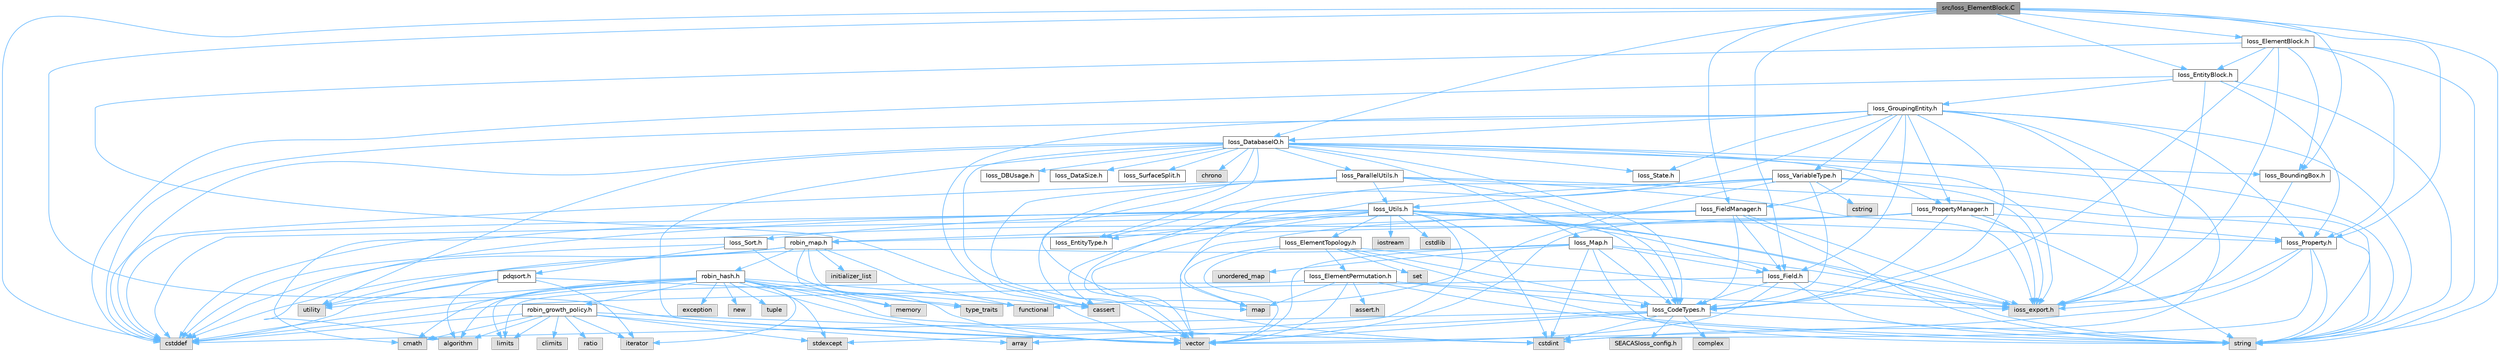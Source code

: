 digraph "src/Ioss_ElementBlock.C"
{
 // INTERACTIVE_SVG=YES
 // LATEX_PDF_SIZE
  bgcolor="transparent";
  edge [fontname=Helvetica,fontsize=10,labelfontname=Helvetica,labelfontsize=10];
  node [fontname=Helvetica,fontsize=10,shape=box,height=0.2,width=0.4];
  Node1 [id="Node000001",label="src/Ioss_ElementBlock.C",height=0.2,width=0.4,color="gray40", fillcolor="grey60", style="filled", fontcolor="black",tooltip=" "];
  Node1 -> Node2 [id="edge1_Node000001_Node000002",color="steelblue1",style="solid",tooltip=" "];
  Node2 [id="Node000002",label="Ioss_BoundingBox.h",height=0.2,width=0.4,color="grey40", fillcolor="white", style="filled",URL="$Ioss__BoundingBox_8h.html",tooltip=" "];
  Node2 -> Node3 [id="edge2_Node000002_Node000003",color="steelblue1",style="solid",tooltip=" "];
  Node3 [id="Node000003",label="ioss_export.h",height=0.2,width=0.4,color="grey60", fillcolor="#E0E0E0", style="filled",tooltip=" "];
  Node1 -> Node4 [id="edge3_Node000001_Node000004",color="steelblue1",style="solid",tooltip=" "];
  Node4 [id="Node000004",label="Ioss_EntityBlock.h",height=0.2,width=0.4,color="grey40", fillcolor="white", style="filled",URL="$Ioss__EntityBlock_8h.html",tooltip=" "];
  Node4 -> Node3 [id="edge4_Node000004_Node000003",color="steelblue1",style="solid",tooltip=" "];
  Node4 -> Node5 [id="edge5_Node000004_Node000005",color="steelblue1",style="solid",tooltip=" "];
  Node5 [id="Node000005",label="Ioss_GroupingEntity.h",height=0.2,width=0.4,color="grey40", fillcolor="white", style="filled",URL="$Ioss__GroupingEntity_8h.html",tooltip=" "];
  Node5 -> Node3 [id="edge6_Node000005_Node000003",color="steelblue1",style="solid",tooltip=" "];
  Node5 -> Node6 [id="edge7_Node000005_Node000006",color="steelblue1",style="solid",tooltip=" "];
  Node6 [id="Node000006",label="Ioss_CodeTypes.h",height=0.2,width=0.4,color="grey40", fillcolor="white", style="filled",URL="$Ioss__CodeTypes_8h.html",tooltip=" "];
  Node6 -> Node7 [id="edge8_Node000006_Node000007",color="steelblue1",style="solid",tooltip=" "];
  Node7 [id="Node000007",label="array",height=0.2,width=0.4,color="grey60", fillcolor="#E0E0E0", style="filled",tooltip=" "];
  Node6 -> Node8 [id="edge9_Node000006_Node000008",color="steelblue1",style="solid",tooltip=" "];
  Node8 [id="Node000008",label="cstddef",height=0.2,width=0.4,color="grey60", fillcolor="#E0E0E0", style="filled",tooltip=" "];
  Node6 -> Node9 [id="edge10_Node000006_Node000009",color="steelblue1",style="solid",tooltip=" "];
  Node9 [id="Node000009",label="cstdint",height=0.2,width=0.4,color="grey60", fillcolor="#E0E0E0", style="filled",tooltip=" "];
  Node6 -> Node10 [id="edge11_Node000006_Node000010",color="steelblue1",style="solid",tooltip=" "];
  Node10 [id="Node000010",label="string",height=0.2,width=0.4,color="grey60", fillcolor="#E0E0E0", style="filled",tooltip=" "];
  Node6 -> Node11 [id="edge12_Node000006_Node000011",color="steelblue1",style="solid",tooltip=" "];
  Node11 [id="Node000011",label="vector",height=0.2,width=0.4,color="grey60", fillcolor="#E0E0E0", style="filled",tooltip=" "];
  Node6 -> Node12 [id="edge13_Node000006_Node000012",color="steelblue1",style="solid",tooltip=" "];
  Node12 [id="Node000012",label="SEACASIoss_config.h",height=0.2,width=0.4,color="grey60", fillcolor="#E0E0E0", style="filled",tooltip=" "];
  Node6 -> Node13 [id="edge14_Node000006_Node000013",color="steelblue1",style="solid",tooltip=" "];
  Node13 [id="Node000013",label="complex",height=0.2,width=0.4,color="grey60", fillcolor="#E0E0E0", style="filled",tooltip=" "];
  Node5 -> Node14 [id="edge15_Node000005_Node000014",color="steelblue1",style="solid",tooltip=" "];
  Node14 [id="Node000014",label="Ioss_DatabaseIO.h",height=0.2,width=0.4,color="grey40", fillcolor="white", style="filled",URL="$Ioss__DatabaseIO_8h.html",tooltip=" "];
  Node14 -> Node3 [id="edge16_Node000014_Node000003",color="steelblue1",style="solid",tooltip=" "];
  Node14 -> Node2 [id="edge17_Node000014_Node000002",color="steelblue1",style="solid",tooltip=" "];
  Node14 -> Node6 [id="edge18_Node000014_Node000006",color="steelblue1",style="solid",tooltip=" "];
  Node14 -> Node15 [id="edge19_Node000014_Node000015",color="steelblue1",style="solid",tooltip=" "];
  Node15 [id="Node000015",label="Ioss_DBUsage.h",height=0.2,width=0.4,color="grey40", fillcolor="white", style="filled",URL="$Ioss__DBUsage_8h.html",tooltip=" "];
  Node14 -> Node16 [id="edge20_Node000014_Node000016",color="steelblue1",style="solid",tooltip=" "];
  Node16 [id="Node000016",label="Ioss_DataSize.h",height=0.2,width=0.4,color="grey40", fillcolor="white", style="filled",URL="$Ioss__DataSize_8h.html",tooltip=" "];
  Node14 -> Node17 [id="edge21_Node000014_Node000017",color="steelblue1",style="solid",tooltip=" "];
  Node17 [id="Node000017",label="Ioss_EntityType.h",height=0.2,width=0.4,color="grey40", fillcolor="white", style="filled",URL="$Ioss__EntityType_8h.html",tooltip=" "];
  Node14 -> Node18 [id="edge22_Node000014_Node000018",color="steelblue1",style="solid",tooltip=" "];
  Node18 [id="Node000018",label="Ioss_Map.h",height=0.2,width=0.4,color="grey40", fillcolor="white", style="filled",URL="$Ioss__Map_8h.html",tooltip=" "];
  Node18 -> Node3 [id="edge23_Node000018_Node000003",color="steelblue1",style="solid",tooltip=" "];
  Node18 -> Node6 [id="edge24_Node000018_Node000006",color="steelblue1",style="solid",tooltip=" "];
  Node18 -> Node19 [id="edge25_Node000018_Node000019",color="steelblue1",style="solid",tooltip=" "];
  Node19 [id="Node000019",label="Ioss_Field.h",height=0.2,width=0.4,color="grey40", fillcolor="white", style="filled",URL="$Ioss__Field_8h.html",tooltip=" "];
  Node19 -> Node3 [id="edge26_Node000019_Node000003",color="steelblue1",style="solid",tooltip=" "];
  Node19 -> Node6 [id="edge27_Node000019_Node000006",color="steelblue1",style="solid",tooltip=" "];
  Node19 -> Node8 [id="edge28_Node000019_Node000008",color="steelblue1",style="solid",tooltip=" "];
  Node19 -> Node10 [id="edge29_Node000019_Node000010",color="steelblue1",style="solid",tooltip=" "];
  Node19 -> Node11 [id="edge30_Node000019_Node000011",color="steelblue1",style="solid",tooltip=" "];
  Node18 -> Node8 [id="edge31_Node000018_Node000008",color="steelblue1",style="solid",tooltip=" "];
  Node18 -> Node9 [id="edge32_Node000018_Node000009",color="steelblue1",style="solid",tooltip=" "];
  Node18 -> Node10 [id="edge33_Node000018_Node000010",color="steelblue1",style="solid",tooltip=" "];
  Node18 -> Node11 [id="edge34_Node000018_Node000011",color="steelblue1",style="solid",tooltip=" "];
  Node18 -> Node20 [id="edge35_Node000018_Node000020",color="steelblue1",style="solid",tooltip=" "];
  Node20 [id="Node000020",label="unordered_map",height=0.2,width=0.4,color="grey60", fillcolor="#E0E0E0", style="filled",tooltip=" "];
  Node14 -> Node21 [id="edge36_Node000014_Node000021",color="steelblue1",style="solid",tooltip=" "];
  Node21 [id="Node000021",label="Ioss_ParallelUtils.h",height=0.2,width=0.4,color="grey40", fillcolor="white", style="filled",URL="$Ioss__ParallelUtils_8h.html",tooltip=" "];
  Node21 -> Node3 [id="edge37_Node000021_Node000003",color="steelblue1",style="solid",tooltip=" "];
  Node21 -> Node6 [id="edge38_Node000021_Node000006",color="steelblue1",style="solid",tooltip=" "];
  Node21 -> Node22 [id="edge39_Node000021_Node000022",color="steelblue1",style="solid",tooltip=" "];
  Node22 [id="Node000022",label="Ioss_Utils.h",height=0.2,width=0.4,color="grey40", fillcolor="white", style="filled",URL="$Ioss__Utils_8h.html",tooltip=" "];
  Node22 -> Node3 [id="edge40_Node000022_Node000003",color="steelblue1",style="solid",tooltip=" "];
  Node22 -> Node6 [id="edge41_Node000022_Node000006",color="steelblue1",style="solid",tooltip=" "];
  Node22 -> Node23 [id="edge42_Node000022_Node000023",color="steelblue1",style="solid",tooltip=" "];
  Node23 [id="Node000023",label="Ioss_ElementTopology.h",height=0.2,width=0.4,color="grey40", fillcolor="white", style="filled",URL="$Ioss__ElementTopology_8h.html",tooltip=" "];
  Node23 -> Node3 [id="edge43_Node000023_Node000003",color="steelblue1",style="solid",tooltip=" "];
  Node23 -> Node6 [id="edge44_Node000023_Node000006",color="steelblue1",style="solid",tooltip=" "];
  Node23 -> Node24 [id="edge45_Node000023_Node000024",color="steelblue1",style="solid",tooltip=" "];
  Node24 [id="Node000024",label="Ioss_ElementPermutation.h",height=0.2,width=0.4,color="grey40", fillcolor="white", style="filled",URL="$Ioss__ElementPermutation_8h.html",tooltip=" "];
  Node24 -> Node3 [id="edge46_Node000024_Node000003",color="steelblue1",style="solid",tooltip=" "];
  Node24 -> Node6 [id="edge47_Node000024_Node000006",color="steelblue1",style="solid",tooltip=" "];
  Node24 -> Node25 [id="edge48_Node000024_Node000025",color="steelblue1",style="solid",tooltip=" "];
  Node25 [id="Node000025",label="assert.h",height=0.2,width=0.4,color="grey60", fillcolor="#E0E0E0", style="filled",tooltip=" "];
  Node24 -> Node26 [id="edge49_Node000024_Node000026",color="steelblue1",style="solid",tooltip=" "];
  Node26 [id="Node000026",label="limits",height=0.2,width=0.4,color="grey60", fillcolor="#E0E0E0", style="filled",tooltip=" "];
  Node24 -> Node27 [id="edge50_Node000024_Node000027",color="steelblue1",style="solid",tooltip=" "];
  Node27 [id="Node000027",label="map",height=0.2,width=0.4,color="grey60", fillcolor="#E0E0E0", style="filled",tooltip=" "];
  Node24 -> Node10 [id="edge51_Node000024_Node000010",color="steelblue1",style="solid",tooltip=" "];
  Node24 -> Node11 [id="edge52_Node000024_Node000011",color="steelblue1",style="solid",tooltip=" "];
  Node23 -> Node27 [id="edge53_Node000023_Node000027",color="steelblue1",style="solid",tooltip=" "];
  Node23 -> Node28 [id="edge54_Node000023_Node000028",color="steelblue1",style="solid",tooltip=" "];
  Node28 [id="Node000028",label="set",height=0.2,width=0.4,color="grey60", fillcolor="#E0E0E0", style="filled",tooltip=" "];
  Node23 -> Node10 [id="edge55_Node000023_Node000010",color="steelblue1",style="solid",tooltip=" "];
  Node23 -> Node11 [id="edge56_Node000023_Node000011",color="steelblue1",style="solid",tooltip=" "];
  Node22 -> Node17 [id="edge57_Node000022_Node000017",color="steelblue1",style="solid",tooltip=" "];
  Node22 -> Node19 [id="edge58_Node000022_Node000019",color="steelblue1",style="solid",tooltip=" "];
  Node22 -> Node29 [id="edge59_Node000022_Node000029",color="steelblue1",style="solid",tooltip=" "];
  Node29 [id="Node000029",label="Ioss_Property.h",height=0.2,width=0.4,color="grey40", fillcolor="white", style="filled",URL="$Ioss__Property_8h.html",tooltip=" "];
  Node29 -> Node3 [id="edge60_Node000029_Node000003",color="steelblue1",style="solid",tooltip=" "];
  Node29 -> Node9 [id="edge61_Node000029_Node000009",color="steelblue1",style="solid",tooltip=" "];
  Node29 -> Node10 [id="edge62_Node000029_Node000010",color="steelblue1",style="solid",tooltip=" "];
  Node29 -> Node11 [id="edge63_Node000029_Node000011",color="steelblue1",style="solid",tooltip=" "];
  Node22 -> Node30 [id="edge64_Node000022_Node000030",color="steelblue1",style="solid",tooltip=" "];
  Node30 [id="Node000030",label="Ioss_Sort.h",height=0.2,width=0.4,color="grey40", fillcolor="white", style="filled",URL="$Ioss__Sort_8h.html",tooltip=" "];
  Node30 -> Node31 [id="edge65_Node000030_Node000031",color="steelblue1",style="solid",tooltip=" "];
  Node31 [id="Node000031",label="pdqsort.h",height=0.2,width=0.4,color="grey40", fillcolor="white", style="filled",URL="$pdqsort_8h.html",tooltip=" "];
  Node31 -> Node32 [id="edge66_Node000031_Node000032",color="steelblue1",style="solid",tooltip=" "];
  Node32 [id="Node000032",label="algorithm",height=0.2,width=0.4,color="grey60", fillcolor="#E0E0E0", style="filled",tooltip=" "];
  Node31 -> Node8 [id="edge67_Node000031_Node000008",color="steelblue1",style="solid",tooltip=" "];
  Node31 -> Node33 [id="edge68_Node000031_Node000033",color="steelblue1",style="solid",tooltip=" "];
  Node33 [id="Node000033",label="functional",height=0.2,width=0.4,color="grey60", fillcolor="#E0E0E0", style="filled",tooltip=" "];
  Node31 -> Node34 [id="edge69_Node000031_Node000034",color="steelblue1",style="solid",tooltip=" "];
  Node34 [id="Node000034",label="iterator",height=0.2,width=0.4,color="grey60", fillcolor="#E0E0E0", style="filled",tooltip=" "];
  Node31 -> Node35 [id="edge70_Node000031_Node000035",color="steelblue1",style="solid",tooltip=" "];
  Node35 [id="Node000035",label="utility",height=0.2,width=0.4,color="grey60", fillcolor="#E0E0E0", style="filled",tooltip=" "];
  Node30 -> Node8 [id="edge71_Node000030_Node000008",color="steelblue1",style="solid",tooltip=" "];
  Node30 -> Node11 [id="edge72_Node000030_Node000011",color="steelblue1",style="solid",tooltip=" "];
  Node22 -> Node32 [id="edge73_Node000022_Node000032",color="steelblue1",style="solid",tooltip=" "];
  Node22 -> Node36 [id="edge74_Node000022_Node000036",color="steelblue1",style="solid",tooltip=" "];
  Node36 [id="Node000036",label="cassert",height=0.2,width=0.4,color="grey60", fillcolor="#E0E0E0", style="filled",tooltip=" "];
  Node22 -> Node37 [id="edge75_Node000022_Node000037",color="steelblue1",style="solid",tooltip=" "];
  Node37 [id="Node000037",label="cmath",height=0.2,width=0.4,color="grey60", fillcolor="#E0E0E0", style="filled",tooltip=" "];
  Node22 -> Node8 [id="edge76_Node000022_Node000008",color="steelblue1",style="solid",tooltip=" "];
  Node22 -> Node9 [id="edge77_Node000022_Node000009",color="steelblue1",style="solid",tooltip=" "];
  Node22 -> Node38 [id="edge78_Node000022_Node000038",color="steelblue1",style="solid",tooltip=" "];
  Node38 [id="Node000038",label="cstdlib",height=0.2,width=0.4,color="grey60", fillcolor="#E0E0E0", style="filled",tooltip=" "];
  Node22 -> Node39 [id="edge79_Node000022_Node000039",color="steelblue1",style="solid",tooltip=" "];
  Node39 [id="Node000039",label="iostream",height=0.2,width=0.4,color="grey60", fillcolor="#E0E0E0", style="filled",tooltip=" "];
  Node22 -> Node40 [id="edge80_Node000022_Node000040",color="steelblue1",style="solid",tooltip=" "];
  Node40 [id="Node000040",label="stdexcept",height=0.2,width=0.4,color="grey60", fillcolor="#E0E0E0", style="filled",tooltip=" "];
  Node22 -> Node10 [id="edge81_Node000022_Node000010",color="steelblue1",style="solid",tooltip=" "];
  Node22 -> Node11 [id="edge82_Node000022_Node000011",color="steelblue1",style="solid",tooltip=" "];
  Node21 -> Node36 [id="edge83_Node000021_Node000036",color="steelblue1",style="solid",tooltip=" "];
  Node21 -> Node8 [id="edge84_Node000021_Node000008",color="steelblue1",style="solid",tooltip=" "];
  Node21 -> Node10 [id="edge85_Node000021_Node000010",color="steelblue1",style="solid",tooltip=" "];
  Node21 -> Node11 [id="edge86_Node000021_Node000011",color="steelblue1",style="solid",tooltip=" "];
  Node14 -> Node41 [id="edge87_Node000014_Node000041",color="steelblue1",style="solid",tooltip=" "];
  Node41 [id="Node000041",label="Ioss_PropertyManager.h",height=0.2,width=0.4,color="grey40", fillcolor="white", style="filled",URL="$Ioss__PropertyManager_8h.html",tooltip=" "];
  Node41 -> Node3 [id="edge88_Node000041_Node000003",color="steelblue1",style="solid",tooltip=" "];
  Node41 -> Node6 [id="edge89_Node000041_Node000006",color="steelblue1",style="solid",tooltip=" "];
  Node41 -> Node29 [id="edge90_Node000041_Node000029",color="steelblue1",style="solid",tooltip=" "];
  Node41 -> Node8 [id="edge91_Node000041_Node000008",color="steelblue1",style="solid",tooltip=" "];
  Node41 -> Node10 [id="edge92_Node000041_Node000010",color="steelblue1",style="solid",tooltip=" "];
  Node41 -> Node11 [id="edge93_Node000041_Node000011",color="steelblue1",style="solid",tooltip=" "];
  Node41 -> Node42 [id="edge94_Node000041_Node000042",color="steelblue1",style="solid",tooltip=" "];
  Node42 [id="Node000042",label="robin_map.h",height=0.2,width=0.4,color="grey40", fillcolor="white", style="filled",URL="$robin__map_8h.html",tooltip=" "];
  Node42 -> Node8 [id="edge95_Node000042_Node000008",color="steelblue1",style="solid",tooltip=" "];
  Node42 -> Node33 [id="edge96_Node000042_Node000033",color="steelblue1",style="solid",tooltip=" "];
  Node42 -> Node43 [id="edge97_Node000042_Node000043",color="steelblue1",style="solid",tooltip=" "];
  Node43 [id="Node000043",label="initializer_list",height=0.2,width=0.4,color="grey60", fillcolor="#E0E0E0", style="filled",tooltip=" "];
  Node42 -> Node44 [id="edge98_Node000042_Node000044",color="steelblue1",style="solid",tooltip=" "];
  Node44 [id="Node000044",label="memory",height=0.2,width=0.4,color="grey60", fillcolor="#E0E0E0", style="filled",tooltip=" "];
  Node42 -> Node45 [id="edge99_Node000042_Node000045",color="steelblue1",style="solid",tooltip=" "];
  Node45 [id="Node000045",label="type_traits",height=0.2,width=0.4,color="grey60", fillcolor="#E0E0E0", style="filled",tooltip=" "];
  Node42 -> Node35 [id="edge100_Node000042_Node000035",color="steelblue1",style="solid",tooltip=" "];
  Node42 -> Node46 [id="edge101_Node000042_Node000046",color="steelblue1",style="solid",tooltip=" "];
  Node46 [id="Node000046",label="robin_hash.h",height=0.2,width=0.4,color="grey40", fillcolor="white", style="filled",URL="$robin__hash_8h.html",tooltip=" "];
  Node46 -> Node32 [id="edge102_Node000046_Node000032",color="steelblue1",style="solid",tooltip=" "];
  Node46 -> Node36 [id="edge103_Node000046_Node000036",color="steelblue1",style="solid",tooltip=" "];
  Node46 -> Node37 [id="edge104_Node000046_Node000037",color="steelblue1",style="solid",tooltip=" "];
  Node46 -> Node8 [id="edge105_Node000046_Node000008",color="steelblue1",style="solid",tooltip=" "];
  Node46 -> Node9 [id="edge106_Node000046_Node000009",color="steelblue1",style="solid",tooltip=" "];
  Node46 -> Node47 [id="edge107_Node000046_Node000047",color="steelblue1",style="solid",tooltip=" "];
  Node47 [id="Node000047",label="exception",height=0.2,width=0.4,color="grey60", fillcolor="#E0E0E0", style="filled",tooltip=" "];
  Node46 -> Node34 [id="edge108_Node000046_Node000034",color="steelblue1",style="solid",tooltip=" "];
  Node46 -> Node26 [id="edge109_Node000046_Node000026",color="steelblue1",style="solid",tooltip=" "];
  Node46 -> Node44 [id="edge110_Node000046_Node000044",color="steelblue1",style="solid",tooltip=" "];
  Node46 -> Node48 [id="edge111_Node000046_Node000048",color="steelblue1",style="solid",tooltip=" "];
  Node48 [id="Node000048",label="new",height=0.2,width=0.4,color="grey60", fillcolor="#E0E0E0", style="filled",tooltip=" "];
  Node46 -> Node40 [id="edge112_Node000046_Node000040",color="steelblue1",style="solid",tooltip=" "];
  Node46 -> Node49 [id="edge113_Node000046_Node000049",color="steelblue1",style="solid",tooltip=" "];
  Node49 [id="Node000049",label="tuple",height=0.2,width=0.4,color="grey60", fillcolor="#E0E0E0", style="filled",tooltip=" "];
  Node46 -> Node45 [id="edge114_Node000046_Node000045",color="steelblue1",style="solid",tooltip=" "];
  Node46 -> Node35 [id="edge115_Node000046_Node000035",color="steelblue1",style="solid",tooltip=" "];
  Node46 -> Node11 [id="edge116_Node000046_Node000011",color="steelblue1",style="solid",tooltip=" "];
  Node46 -> Node50 [id="edge117_Node000046_Node000050",color="steelblue1",style="solid",tooltip=" "];
  Node50 [id="Node000050",label="robin_growth_policy.h",height=0.2,width=0.4,color="grey40", fillcolor="white", style="filled",URL="$robin__growth__policy_8h.html",tooltip=" "];
  Node50 -> Node32 [id="edge118_Node000050_Node000032",color="steelblue1",style="solid",tooltip=" "];
  Node50 -> Node7 [id="edge119_Node000050_Node000007",color="steelblue1",style="solid",tooltip=" "];
  Node50 -> Node51 [id="edge120_Node000050_Node000051",color="steelblue1",style="solid",tooltip=" "];
  Node51 [id="Node000051",label="climits",height=0.2,width=0.4,color="grey60", fillcolor="#E0E0E0", style="filled",tooltip=" "];
  Node50 -> Node37 [id="edge121_Node000050_Node000037",color="steelblue1",style="solid",tooltip=" "];
  Node50 -> Node8 [id="edge122_Node000050_Node000008",color="steelblue1",style="solid",tooltip=" "];
  Node50 -> Node9 [id="edge123_Node000050_Node000009",color="steelblue1",style="solid",tooltip=" "];
  Node50 -> Node34 [id="edge124_Node000050_Node000034",color="steelblue1",style="solid",tooltip=" "];
  Node50 -> Node26 [id="edge125_Node000050_Node000026",color="steelblue1",style="solid",tooltip=" "];
  Node50 -> Node52 [id="edge126_Node000050_Node000052",color="steelblue1",style="solid",tooltip=" "];
  Node52 [id="Node000052",label="ratio",height=0.2,width=0.4,color="grey60", fillcolor="#E0E0E0", style="filled",tooltip=" "];
  Node50 -> Node40 [id="edge127_Node000050_Node000040",color="steelblue1",style="solid",tooltip=" "];
  Node14 -> Node53 [id="edge128_Node000014_Node000053",color="steelblue1",style="solid",tooltip=" "];
  Node53 [id="Node000053",label="Ioss_State.h",height=0.2,width=0.4,color="grey40", fillcolor="white", style="filled",URL="$Ioss__State_8h.html",tooltip=" "];
  Node14 -> Node54 [id="edge129_Node000014_Node000054",color="steelblue1",style="solid",tooltip=" "];
  Node54 [id="Node000054",label="Ioss_SurfaceSplit.h",height=0.2,width=0.4,color="grey40", fillcolor="white", style="filled",URL="$Ioss__SurfaceSplit_8h.html",tooltip=" "];
  Node14 -> Node55 [id="edge130_Node000014_Node000055",color="steelblue1",style="solid",tooltip=" "];
  Node55 [id="Node000055",label="chrono",height=0.2,width=0.4,color="grey60", fillcolor="#E0E0E0", style="filled",tooltip=" "];
  Node14 -> Node8 [id="edge131_Node000014_Node000008",color="steelblue1",style="solid",tooltip=" "];
  Node14 -> Node9 [id="edge132_Node000014_Node000009",color="steelblue1",style="solid",tooltip=" "];
  Node14 -> Node27 [id="edge133_Node000014_Node000027",color="steelblue1",style="solid",tooltip=" "];
  Node14 -> Node10 [id="edge134_Node000014_Node000010",color="steelblue1",style="solid",tooltip=" "];
  Node14 -> Node35 [id="edge135_Node000014_Node000035",color="steelblue1",style="solid",tooltip=" "];
  Node14 -> Node11 [id="edge136_Node000014_Node000011",color="steelblue1",style="solid",tooltip=" "];
  Node5 -> Node17 [id="edge137_Node000005_Node000017",color="steelblue1",style="solid",tooltip=" "];
  Node5 -> Node19 [id="edge138_Node000005_Node000019",color="steelblue1",style="solid",tooltip=" "];
  Node5 -> Node56 [id="edge139_Node000005_Node000056",color="steelblue1",style="solid",tooltip=" "];
  Node56 [id="Node000056",label="Ioss_FieldManager.h",height=0.2,width=0.4,color="grey40", fillcolor="white", style="filled",URL="$Ioss__FieldManager_8h.html",tooltip=" "];
  Node56 -> Node3 [id="edge140_Node000056_Node000003",color="steelblue1",style="solid",tooltip=" "];
  Node56 -> Node6 [id="edge141_Node000056_Node000006",color="steelblue1",style="solid",tooltip=" "];
  Node56 -> Node19 [id="edge142_Node000056_Node000019",color="steelblue1",style="solid",tooltip=" "];
  Node56 -> Node8 [id="edge143_Node000056_Node000008",color="steelblue1",style="solid",tooltip=" "];
  Node56 -> Node10 [id="edge144_Node000056_Node000010",color="steelblue1",style="solid",tooltip=" "];
  Node56 -> Node11 [id="edge145_Node000056_Node000011",color="steelblue1",style="solid",tooltip=" "];
  Node56 -> Node42 [id="edge146_Node000056_Node000042",color="steelblue1",style="solid",tooltip=" "];
  Node5 -> Node29 [id="edge147_Node000005_Node000029",color="steelblue1",style="solid",tooltip=" "];
  Node5 -> Node41 [id="edge148_Node000005_Node000041",color="steelblue1",style="solid",tooltip=" "];
  Node5 -> Node53 [id="edge149_Node000005_Node000053",color="steelblue1",style="solid",tooltip=" "];
  Node5 -> Node57 [id="edge150_Node000005_Node000057",color="steelblue1",style="solid",tooltip=" "];
  Node57 [id="Node000057",label="Ioss_VariableType.h",height=0.2,width=0.4,color="grey40", fillcolor="white", style="filled",URL="$Ioss__VariableType_8h.html",tooltip=" "];
  Node57 -> Node3 [id="edge151_Node000057_Node000003",color="steelblue1",style="solid",tooltip=" "];
  Node57 -> Node6 [id="edge152_Node000057_Node000006",color="steelblue1",style="solid",tooltip=" "];
  Node57 -> Node22 [id="edge153_Node000057_Node000022",color="steelblue1",style="solid",tooltip=" "];
  Node57 -> Node58 [id="edge154_Node000057_Node000058",color="steelblue1",style="solid",tooltip=" "];
  Node58 [id="Node000058",label="cstring",height=0.2,width=0.4,color="grey60", fillcolor="#E0E0E0", style="filled",tooltip=" "];
  Node57 -> Node33 [id="edge155_Node000057_Node000033",color="steelblue1",style="solid",tooltip=" "];
  Node57 -> Node27 [id="edge156_Node000057_Node000027",color="steelblue1",style="solid",tooltip=" "];
  Node57 -> Node10 [id="edge157_Node000057_Node000010",color="steelblue1",style="solid",tooltip=" "];
  Node57 -> Node11 [id="edge158_Node000057_Node000011",color="steelblue1",style="solid",tooltip=" "];
  Node5 -> Node8 [id="edge159_Node000005_Node000008",color="steelblue1",style="solid",tooltip=" "];
  Node5 -> Node9 [id="edge160_Node000005_Node000009",color="steelblue1",style="solid",tooltip=" "];
  Node5 -> Node10 [id="edge161_Node000005_Node000010",color="steelblue1",style="solid",tooltip=" "];
  Node5 -> Node11 [id="edge162_Node000005_Node000011",color="steelblue1",style="solid",tooltip=" "];
  Node4 -> Node29 [id="edge163_Node000004_Node000029",color="steelblue1",style="solid",tooltip=" "];
  Node4 -> Node8 [id="edge164_Node000004_Node000008",color="steelblue1",style="solid",tooltip=" "];
  Node4 -> Node10 [id="edge165_Node000004_Node000010",color="steelblue1",style="solid",tooltip=" "];
  Node1 -> Node56 [id="edge166_Node000001_Node000056",color="steelblue1",style="solid",tooltip=" "];
  Node1 -> Node14 [id="edge167_Node000001_Node000014",color="steelblue1",style="solid",tooltip=" "];
  Node1 -> Node59 [id="edge168_Node000001_Node000059",color="steelblue1",style="solid",tooltip=" "];
  Node59 [id="Node000059",label="Ioss_ElementBlock.h",height=0.2,width=0.4,color="grey40", fillcolor="white", style="filled",URL="$Ioss__ElementBlock_8h.html",tooltip=" "];
  Node59 -> Node3 [id="edge169_Node000059_Node000003",color="steelblue1",style="solid",tooltip=" "];
  Node59 -> Node2 [id="edge170_Node000059_Node000002",color="steelblue1",style="solid",tooltip=" "];
  Node59 -> Node6 [id="edge171_Node000059_Node000006",color="steelblue1",style="solid",tooltip=" "];
  Node59 -> Node4 [id="edge172_Node000059_Node000004",color="steelblue1",style="solid",tooltip=" "];
  Node59 -> Node29 [id="edge173_Node000059_Node000029",color="steelblue1",style="solid",tooltip=" "];
  Node59 -> Node36 [id="edge174_Node000059_Node000036",color="steelblue1",style="solid",tooltip=" "];
  Node59 -> Node10 [id="edge175_Node000059_Node000010",color="steelblue1",style="solid",tooltip=" "];
  Node1 -> Node19 [id="edge176_Node000001_Node000019",color="steelblue1",style="solid",tooltip=" "];
  Node1 -> Node29 [id="edge177_Node000001_Node000029",color="steelblue1",style="solid",tooltip=" "];
  Node1 -> Node8 [id="edge178_Node000001_Node000008",color="steelblue1",style="solid",tooltip=" "];
  Node1 -> Node10 [id="edge179_Node000001_Node000010",color="steelblue1",style="solid",tooltip=" "];
  Node1 -> Node11 [id="edge180_Node000001_Node000011",color="steelblue1",style="solid",tooltip=" "];
}
